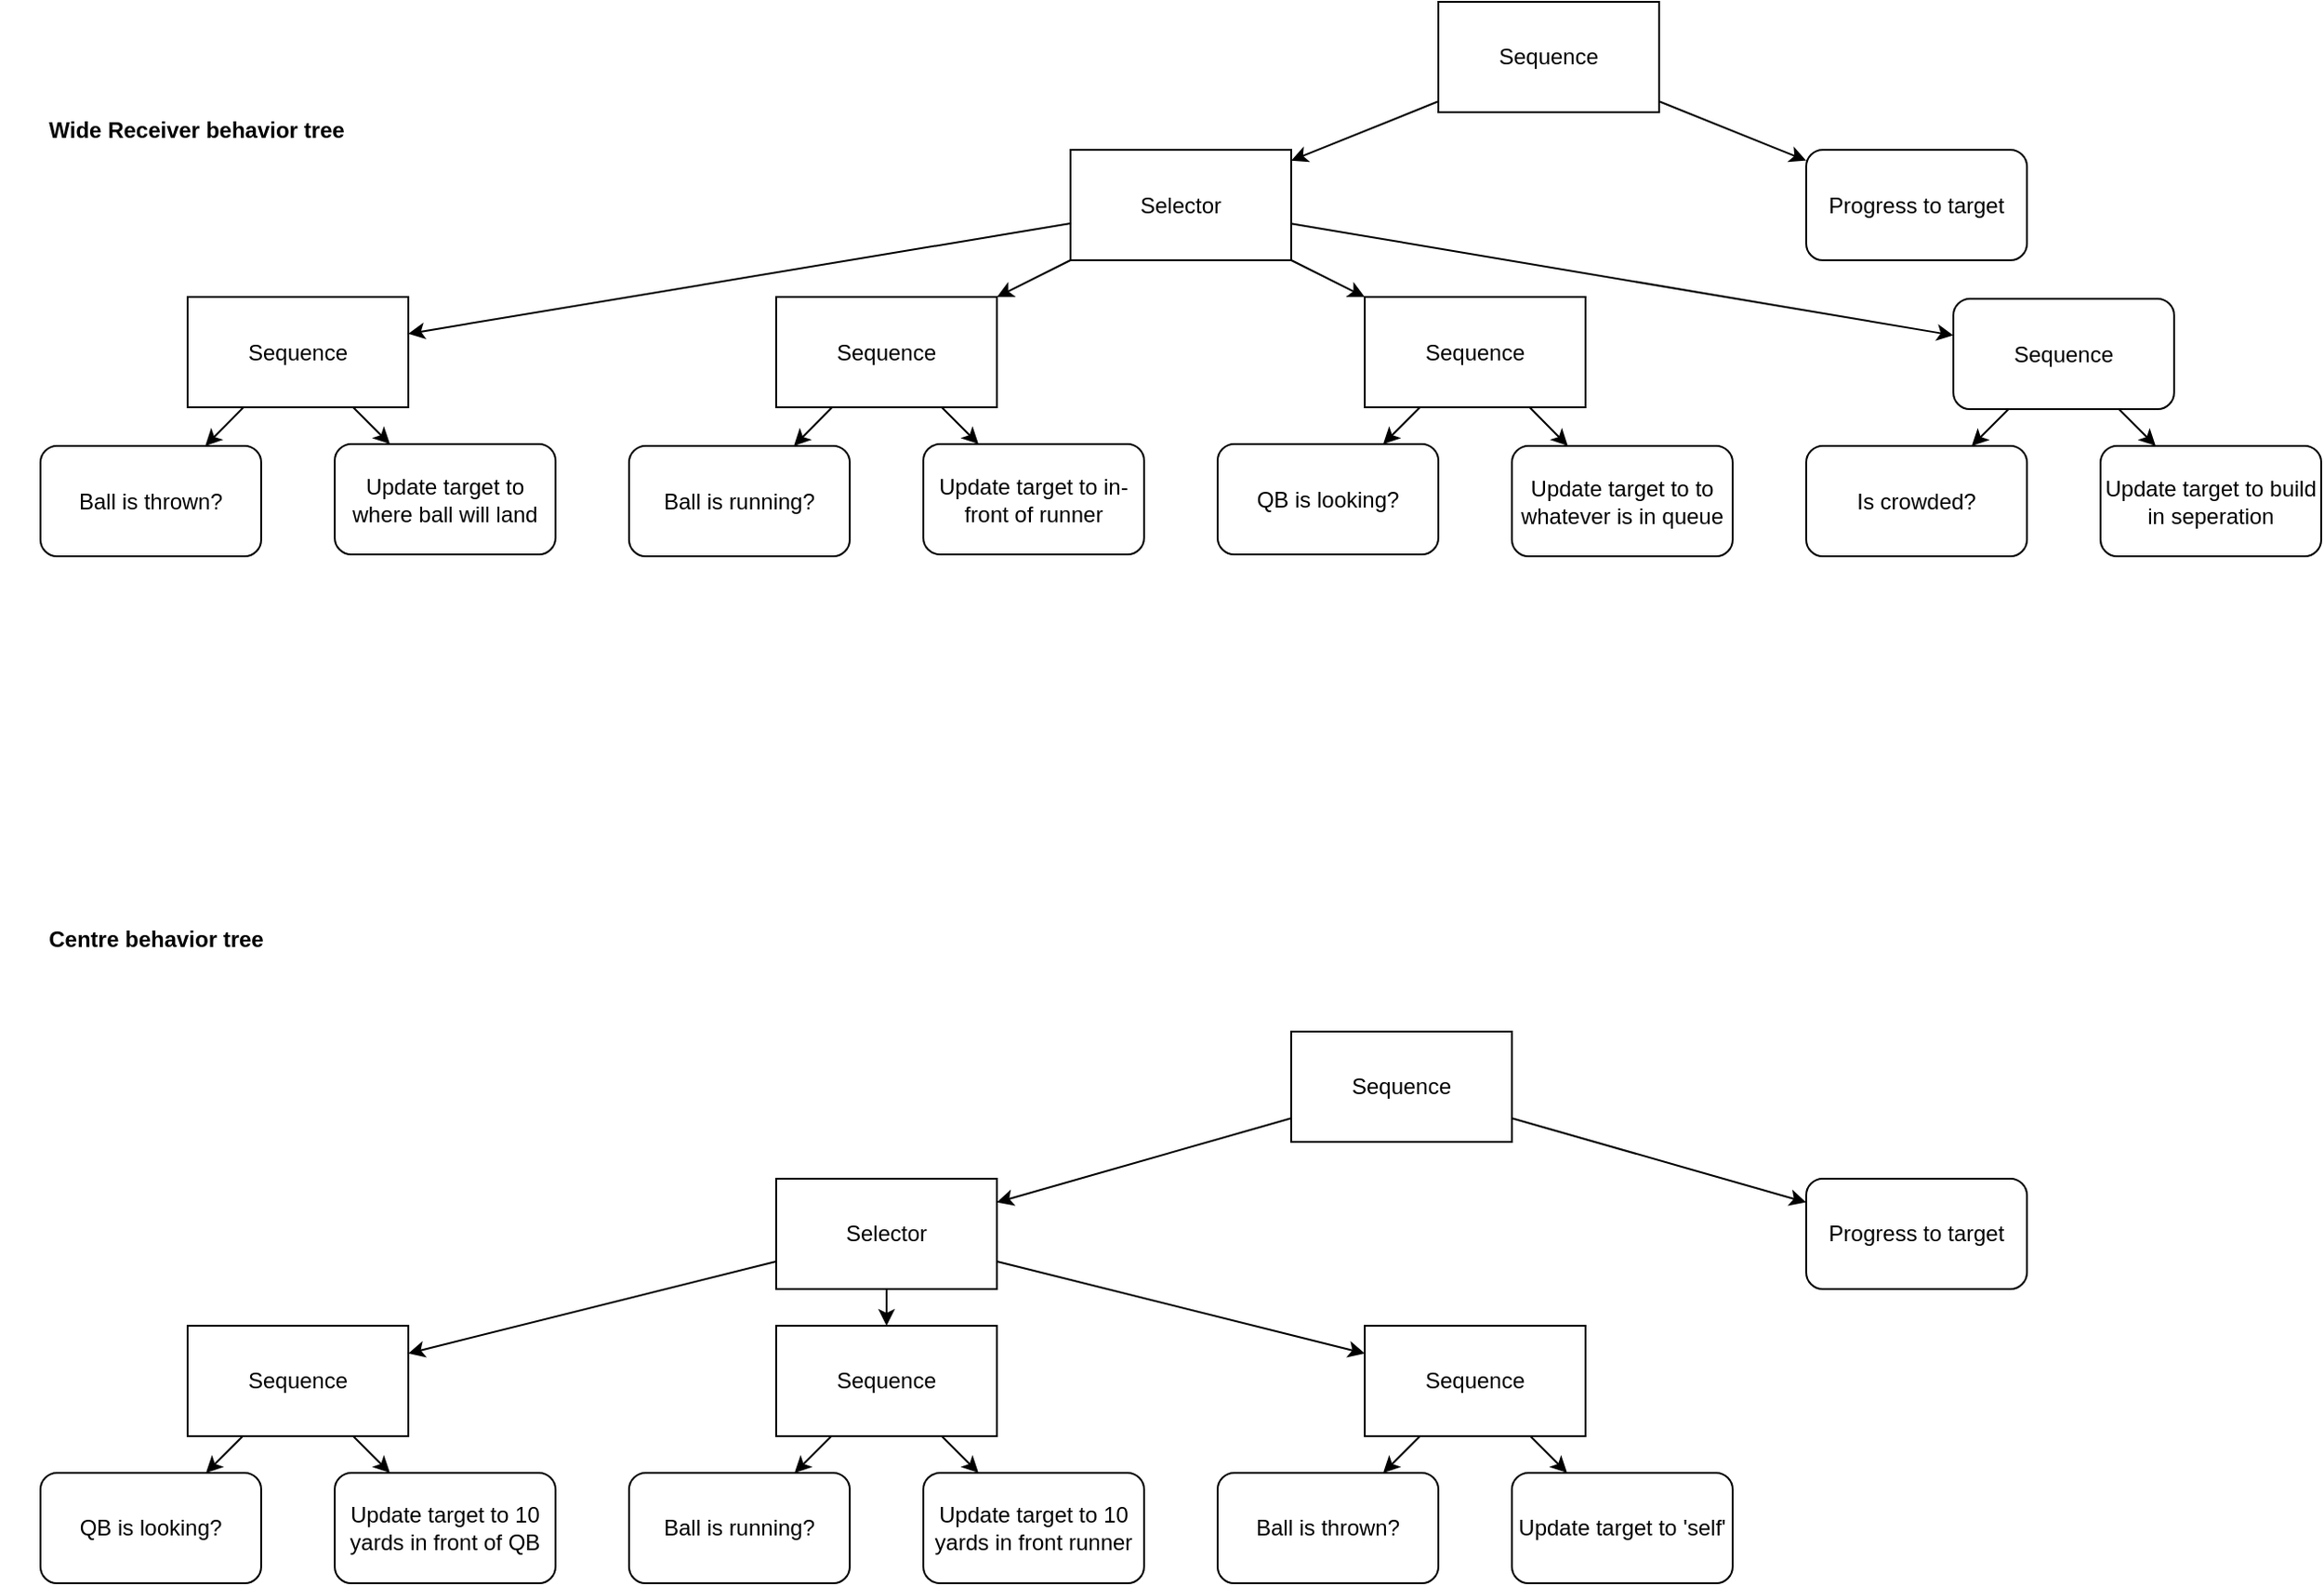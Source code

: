 <mxfile version="14.3.0" type="device" pages="2"><diagram id="C5RBs43oDa-KdzZeNtuy" name="Offense"><mxGraphModel dx="2218" dy="895" grid="1" gridSize="10" guides="1" tooltips="1" connect="1" arrows="1" fold="1" page="1" pageScale="1" pageWidth="827" pageHeight="1169" math="0" shadow="0"><root><mxCell id="WIyWlLk6GJQsqaUBKTNV-0"/><mxCell id="WIyWlLk6GJQsqaUBKTNV-1" parent="WIyWlLk6GJQsqaUBKTNV-0"/><mxCell id="PfkzpcwSp9MZqSx9l2TS-0" value="Wide Receiver behavior tree" style="text;html=1;strokeColor=none;fillColor=none;align=center;verticalAlign=middle;whiteSpace=wrap;rounded=0;fontStyle=1" vertex="1" parent="WIyWlLk6GJQsqaUBKTNV-1"><mxGeometry x="-760" y="260" width="170" height="20" as="geometry"/></mxCell><mxCell id="PfkzpcwSp9MZqSx9l2TS-5" value="" style="endArrow=classic;html=1;" edge="1" parent="WIyWlLk6GJQsqaUBKTNV-1" source="PfkzpcwSp9MZqSx9l2TS-10" target="PfkzpcwSp9MZqSx9l2TS-6"><mxGeometry width="50" height="50" relative="1" as="geometry"><mxPoint x="-350" y="240.5" as="sourcePoint"/><mxPoint x="-310" y="300.5" as="targetPoint"/></mxGeometry></mxCell><mxCell id="PfkzpcwSp9MZqSx9l2TS-6" value="Ball is thrown?" style="rounded=1;whiteSpace=wrap;html=1;" vertex="1" parent="WIyWlLk6GJQsqaUBKTNV-1"><mxGeometry x="-760" y="441.5" width="120" height="60" as="geometry"/></mxCell><mxCell id="PfkzpcwSp9MZqSx9l2TS-7" value="Update target to where ball will land" style="rounded=1;whiteSpace=wrap;html=1;" vertex="1" parent="WIyWlLk6GJQsqaUBKTNV-1"><mxGeometry x="-600" y="440.5" width="120" height="60" as="geometry"/></mxCell><mxCell id="PfkzpcwSp9MZqSx9l2TS-10" value="Sequence" style="rounded=0;whiteSpace=wrap;html=1;" vertex="1" parent="WIyWlLk6GJQsqaUBKTNV-1"><mxGeometry x="-680" y="360.5" width="120" height="60" as="geometry"/></mxCell><mxCell id="PfkzpcwSp9MZqSx9l2TS-11" value="" style="endArrow=classic;html=1;" edge="1" parent="WIyWlLk6GJQsqaUBKTNV-1" source="PfkzpcwSp9MZqSx9l2TS-10" target="PfkzpcwSp9MZqSx9l2TS-7"><mxGeometry width="50" height="50" relative="1" as="geometry"><mxPoint x="-500" y="420.5" as="sourcePoint"/><mxPoint x="-450" y="370.5" as="targetPoint"/></mxGeometry></mxCell><mxCell id="PfkzpcwSp9MZqSx9l2TS-15" value="Progress to target" style="rounded=1;whiteSpace=wrap;html=1;" vertex="1" parent="WIyWlLk6GJQsqaUBKTNV-1"><mxGeometry x="200" y="280.5" width="120" height="60" as="geometry"/></mxCell><mxCell id="PfkzpcwSp9MZqSx9l2TS-16" value="Sequence" style="rounded=0;whiteSpace=wrap;html=1;" vertex="1" parent="WIyWlLk6GJQsqaUBKTNV-1"><mxGeometry y="200" width="120" height="60" as="geometry"/></mxCell><mxCell id="PfkzpcwSp9MZqSx9l2TS-17" value="" style="endArrow=classic;html=1;" edge="1" parent="WIyWlLk6GJQsqaUBKTNV-1" source="PfkzpcwSp9MZqSx9l2TS-16" target="PfkzpcwSp9MZqSx9l2TS-25"><mxGeometry width="50" height="50" relative="1" as="geometry"><mxPoint x="590" y="421.5" as="sourcePoint"/><mxPoint x="480.0" y="377.167" as="targetPoint"/></mxGeometry></mxCell><mxCell id="PfkzpcwSp9MZqSx9l2TS-18" value="" style="endArrow=classic;html=1;" edge="1" parent="WIyWlLk6GJQsqaUBKTNV-1" source="PfkzpcwSp9MZqSx9l2TS-16" target="PfkzpcwSp9MZqSx9l2TS-15"><mxGeometry width="50" height="50" relative="1" as="geometry"><mxPoint x="920" y="301.5" as="sourcePoint"/><mxPoint x="970" y="251.5" as="targetPoint"/></mxGeometry></mxCell><mxCell id="PfkzpcwSp9MZqSx9l2TS-20" value="Update target to in-front of runner" style="rounded=1;whiteSpace=wrap;html=1;" vertex="1" parent="WIyWlLk6GJQsqaUBKTNV-1"><mxGeometry x="-280" y="440.5" width="120" height="60" as="geometry"/></mxCell><mxCell id="PfkzpcwSp9MZqSx9l2TS-21" value="&lt;div&gt;Ball is running?&lt;/div&gt;" style="rounded=1;whiteSpace=wrap;html=1;" vertex="1" parent="WIyWlLk6GJQsqaUBKTNV-1"><mxGeometry x="-440" y="441.5" width="120" height="60" as="geometry"/></mxCell><mxCell id="PfkzpcwSp9MZqSx9l2TS-22" value="Sequence" style="rounded=0;whiteSpace=wrap;html=1;" vertex="1" parent="WIyWlLk6GJQsqaUBKTNV-1"><mxGeometry x="-360" y="360.5" width="120" height="60" as="geometry"/></mxCell><mxCell id="PfkzpcwSp9MZqSx9l2TS-23" value="" style="endArrow=classic;html=1;" edge="1" parent="WIyWlLk6GJQsqaUBKTNV-1" source="PfkzpcwSp9MZqSx9l2TS-22" target="PfkzpcwSp9MZqSx9l2TS-21"><mxGeometry width="50" height="50" relative="1" as="geometry"><mxPoint x="-300" y="600.5" as="sourcePoint"/><mxPoint x="-250" y="550.5" as="targetPoint"/></mxGeometry></mxCell><mxCell id="PfkzpcwSp9MZqSx9l2TS-24" value="" style="endArrow=classic;html=1;" edge="1" parent="WIyWlLk6GJQsqaUBKTNV-1" source="PfkzpcwSp9MZqSx9l2TS-22" target="PfkzpcwSp9MZqSx9l2TS-20"><mxGeometry width="50" height="50" relative="1" as="geometry"><mxPoint x="-340" y="620.5" as="sourcePoint"/><mxPoint x="-290" y="570.5" as="targetPoint"/></mxGeometry></mxCell><mxCell id="PfkzpcwSp9MZqSx9l2TS-25" value="Selector" style="rounded=0;whiteSpace=wrap;html=1;" vertex="1" parent="WIyWlLk6GJQsqaUBKTNV-1"><mxGeometry x="-200" y="280.5" width="120" height="60" as="geometry"/></mxCell><mxCell id="PfkzpcwSp9MZqSx9l2TS-31" value="Is crowded?" style="rounded=1;whiteSpace=wrap;html=1;" vertex="1" parent="WIyWlLk6GJQsqaUBKTNV-1"><mxGeometry x="200" y="441.5" width="120" height="60" as="geometry"/></mxCell><mxCell id="PfkzpcwSp9MZqSx9l2TS-32" value="Update target to build in seperation" style="rounded=1;whiteSpace=wrap;html=1;" vertex="1" parent="WIyWlLk6GJQsqaUBKTNV-1"><mxGeometry x="360" y="441.5" width="120" height="60" as="geometry"/></mxCell><mxCell id="PfkzpcwSp9MZqSx9l2TS-36" value="Sequence" style="rounded=1;whiteSpace=wrap;html=1;" vertex="1" parent="WIyWlLk6GJQsqaUBKTNV-1"><mxGeometry x="280" y="361.5" width="120" height="60" as="geometry"/></mxCell><mxCell id="PfkzpcwSp9MZqSx9l2TS-37" value="" style="endArrow=classic;html=1;" edge="1" parent="WIyWlLk6GJQsqaUBKTNV-1" source="PfkzpcwSp9MZqSx9l2TS-36" target="PfkzpcwSp9MZqSx9l2TS-31"><mxGeometry width="50" height="50" relative="1" as="geometry"><mxPoint x="80" y="551.5" as="sourcePoint"/><mxPoint x="130" y="501.5" as="targetPoint"/></mxGeometry></mxCell><mxCell id="PfkzpcwSp9MZqSx9l2TS-38" value="" style="endArrow=classic;html=1;" edge="1" parent="WIyWlLk6GJQsqaUBKTNV-1" source="PfkzpcwSp9MZqSx9l2TS-36" target="PfkzpcwSp9MZqSx9l2TS-32"><mxGeometry width="50" height="50" relative="1" as="geometry"><mxPoint x="520" y="601.5" as="sourcePoint"/><mxPoint x="570" y="551.5" as="targetPoint"/></mxGeometry></mxCell><mxCell id="PfkzpcwSp9MZqSx9l2TS-39" value="" style="endArrow=classic;html=1;" edge="1" parent="WIyWlLk6GJQsqaUBKTNV-1" source="PfkzpcwSp9MZqSx9l2TS-25" target="PfkzpcwSp9MZqSx9l2TS-10"><mxGeometry width="50" height="50" relative="1" as="geometry"><mxPoint x="-640" y="260" as="sourcePoint"/><mxPoint x="-590" y="210" as="targetPoint"/></mxGeometry></mxCell><mxCell id="PfkzpcwSp9MZqSx9l2TS-40" value="" style="endArrow=classic;html=1;" edge="1" parent="WIyWlLk6GJQsqaUBKTNV-1" source="PfkzpcwSp9MZqSx9l2TS-25" target="PfkzpcwSp9MZqSx9l2TS-22"><mxGeometry width="50" height="50" relative="1" as="geometry"><mxPoint x="-280" y="270" as="sourcePoint"/><mxPoint x="-230" y="220" as="targetPoint"/></mxGeometry></mxCell><mxCell id="PfkzpcwSp9MZqSx9l2TS-42" value="Centre behavior tree" style="text;html=1;strokeColor=none;fillColor=none;align=center;verticalAlign=middle;whiteSpace=wrap;rounded=0;fontStyle=1" vertex="1" parent="WIyWlLk6GJQsqaUBKTNV-1"><mxGeometry x="-782" y="700" width="170" height="20" as="geometry"/></mxCell><mxCell id="PfkzpcwSp9MZqSx9l2TS-43" value="Update target to 10 yards in front of QB" style="rounded=1;whiteSpace=wrap;html=1;" vertex="1" parent="WIyWlLk6GJQsqaUBKTNV-1"><mxGeometry x="-600" y="1000" width="120" height="60" as="geometry"/></mxCell><mxCell id="PfkzpcwSp9MZqSx9l2TS-44" value="Ball is thrown?" style="rounded=1;whiteSpace=wrap;html=1;" vertex="1" parent="WIyWlLk6GJQsqaUBKTNV-1"><mxGeometry x="-120" y="1000" width="120" height="60" as="geometry"/></mxCell><mxCell id="PfkzpcwSp9MZqSx9l2TS-45" value="Sequence" style="rounded=0;whiteSpace=wrap;html=1;" vertex="1" parent="WIyWlLk6GJQsqaUBKTNV-1"><mxGeometry x="-680" y="920" width="120" height="60" as="geometry"/></mxCell><mxCell id="PfkzpcwSp9MZqSx9l2TS-46" value="" style="endArrow=classic;html=1;" edge="1" parent="WIyWlLk6GJQsqaUBKTNV-1" source="PfkzpcwSp9MZqSx9l2TS-45" target="PfkzpcwSp9MZqSx9l2TS-56"><mxGeometry width="50" height="50" relative="1" as="geometry"><mxPoint x="-410" y="960" as="sourcePoint"/><mxPoint x="-360" y="910" as="targetPoint"/></mxGeometry></mxCell><mxCell id="PfkzpcwSp9MZqSx9l2TS-47" value="" style="endArrow=classic;html=1;" edge="1" parent="WIyWlLk6GJQsqaUBKTNV-1" source="PfkzpcwSp9MZqSx9l2TS-45" target="PfkzpcwSp9MZqSx9l2TS-43"><mxGeometry width="50" height="50" relative="1" as="geometry"><mxPoint x="-390" y="990" as="sourcePoint"/><mxPoint x="-340" y="940" as="targetPoint"/></mxGeometry></mxCell><mxCell id="PfkzpcwSp9MZqSx9l2TS-48" value="Ball is running?" style="rounded=1;whiteSpace=wrap;html=1;" vertex="1" parent="WIyWlLk6GJQsqaUBKTNV-1"><mxGeometry x="-440" y="1000" width="120" height="60" as="geometry"/></mxCell><mxCell id="PfkzpcwSp9MZqSx9l2TS-49" value="Update target to 10 yards in front runner" style="rounded=1;whiteSpace=wrap;html=1;" vertex="1" parent="WIyWlLk6GJQsqaUBKTNV-1"><mxGeometry x="-280" y="1000" width="120" height="60" as="geometry"/></mxCell><mxCell id="PfkzpcwSp9MZqSx9l2TS-50" value="Sequence" style="rounded=0;whiteSpace=wrap;html=1;" vertex="1" parent="WIyWlLk6GJQsqaUBKTNV-1"><mxGeometry x="-360" y="920" width="120" height="60" as="geometry"/></mxCell><mxCell id="PfkzpcwSp9MZqSx9l2TS-51" value="" style="endArrow=classic;html=1;" edge="1" parent="WIyWlLk6GJQsqaUBKTNV-1" source="PfkzpcwSp9MZqSx9l2TS-50" target="PfkzpcwSp9MZqSx9l2TS-48"><mxGeometry width="50" height="50" relative="1" as="geometry"><mxPoint x="-380" y="880" as="sourcePoint"/><mxPoint x="-330" y="830" as="targetPoint"/></mxGeometry></mxCell><mxCell id="PfkzpcwSp9MZqSx9l2TS-52" value="" style="endArrow=classic;html=1;" edge="1" parent="WIyWlLk6GJQsqaUBKTNV-1" source="PfkzpcwSp9MZqSx9l2TS-50" target="PfkzpcwSp9MZqSx9l2TS-49"><mxGeometry width="50" height="50" relative="1" as="geometry"><mxPoint x="-280" y="880" as="sourcePoint"/><mxPoint x="-230" y="830" as="targetPoint"/></mxGeometry></mxCell><mxCell id="PfkzpcwSp9MZqSx9l2TS-53" value="Selector" style="rounded=0;whiteSpace=wrap;html=1;" vertex="1" parent="WIyWlLk6GJQsqaUBKTNV-1"><mxGeometry x="-360" y="840" width="120" height="60" as="geometry"/></mxCell><mxCell id="PfkzpcwSp9MZqSx9l2TS-54" value="" style="endArrow=classic;html=1;" edge="1" parent="WIyWlLk6GJQsqaUBKTNV-1" source="PfkzpcwSp9MZqSx9l2TS-53" target="PfkzpcwSp9MZqSx9l2TS-45"><mxGeometry width="50" height="50" relative="1" as="geometry"><mxPoint x="-463" y="800" as="sourcePoint"/><mxPoint x="-413" y="750" as="targetPoint"/></mxGeometry></mxCell><mxCell id="PfkzpcwSp9MZqSx9l2TS-55" value="" style="endArrow=classic;html=1;" edge="1" parent="WIyWlLk6GJQsqaUBKTNV-1" source="PfkzpcwSp9MZqSx9l2TS-53" target="PfkzpcwSp9MZqSx9l2TS-50"><mxGeometry width="50" height="50" relative="1" as="geometry"><mxPoint x="-270" y="830" as="sourcePoint"/><mxPoint x="-220" y="780" as="targetPoint"/></mxGeometry></mxCell><mxCell id="PfkzpcwSp9MZqSx9l2TS-56" value="QB is looking?" style="rounded=1;whiteSpace=wrap;html=1;" vertex="1" parent="WIyWlLk6GJQsqaUBKTNV-1"><mxGeometry x="-760" y="1000" width="120" height="60" as="geometry"/></mxCell><mxCell id="PfkzpcwSp9MZqSx9l2TS-57" value="Update target to 'self'" style="rounded=1;whiteSpace=wrap;html=1;" vertex="1" parent="WIyWlLk6GJQsqaUBKTNV-1"><mxGeometry x="40" y="1000" width="120" height="60" as="geometry"/></mxCell><mxCell id="PfkzpcwSp9MZqSx9l2TS-58" value="Sequence" style="rounded=0;whiteSpace=wrap;html=1;" vertex="1" parent="WIyWlLk6GJQsqaUBKTNV-1"><mxGeometry x="-40" y="920" width="120" height="60" as="geometry"/></mxCell><mxCell id="PfkzpcwSp9MZqSx9l2TS-59" value="" style="endArrow=classic;html=1;" edge="1" parent="WIyWlLk6GJQsqaUBKTNV-1" source="PfkzpcwSp9MZqSx9l2TS-58" target="PfkzpcwSp9MZqSx9l2TS-44"><mxGeometry width="50" height="50" relative="1" as="geometry"><mxPoint x="-80" y="900" as="sourcePoint"/><mxPoint x="-30" y="850" as="targetPoint"/></mxGeometry></mxCell><mxCell id="PfkzpcwSp9MZqSx9l2TS-60" value="" style="endArrow=classic;html=1;" edge="1" parent="WIyWlLk6GJQsqaUBKTNV-1" source="PfkzpcwSp9MZqSx9l2TS-58" target="PfkzpcwSp9MZqSx9l2TS-57"><mxGeometry width="50" height="50" relative="1" as="geometry"><mxPoint x="30" y="880" as="sourcePoint"/><mxPoint x="80" y="830" as="targetPoint"/></mxGeometry></mxCell><mxCell id="PfkzpcwSp9MZqSx9l2TS-61" value="" style="endArrow=classic;html=1;" edge="1" parent="WIyWlLk6GJQsqaUBKTNV-1" source="PfkzpcwSp9MZqSx9l2TS-53" target="PfkzpcwSp9MZqSx9l2TS-58"><mxGeometry width="50" height="50" relative="1" as="geometry"><mxPoint x="-160" y="850" as="sourcePoint"/><mxPoint x="-110" y="800" as="targetPoint"/></mxGeometry></mxCell><mxCell id="S2zwQ7Mu6EcaHH1MeSVn-0" value="Progress to target" style="rounded=1;whiteSpace=wrap;html=1;" vertex="1" parent="WIyWlLk6GJQsqaUBKTNV-1"><mxGeometry x="200" y="840" width="120" height="60" as="geometry"/></mxCell><mxCell id="S2zwQ7Mu6EcaHH1MeSVn-1" value="Sequence" style="rounded=0;whiteSpace=wrap;html=1;" vertex="1" parent="WIyWlLk6GJQsqaUBKTNV-1"><mxGeometry x="-80" y="760" width="120" height="60" as="geometry"/></mxCell><mxCell id="S2zwQ7Mu6EcaHH1MeSVn-2" value="" style="endArrow=classic;html=1;" edge="1" parent="WIyWlLk6GJQsqaUBKTNV-1" source="S2zwQ7Mu6EcaHH1MeSVn-1" target="PfkzpcwSp9MZqSx9l2TS-53"><mxGeometry width="50" height="50" relative="1" as="geometry"><mxPoint x="-290" y="800" as="sourcePoint"/><mxPoint x="-240" y="750" as="targetPoint"/></mxGeometry></mxCell><mxCell id="S2zwQ7Mu6EcaHH1MeSVn-3" value="" style="endArrow=classic;html=1;" edge="1" parent="WIyWlLk6GJQsqaUBKTNV-1" source="S2zwQ7Mu6EcaHH1MeSVn-1" target="S2zwQ7Mu6EcaHH1MeSVn-0"><mxGeometry width="50" height="50" relative="1" as="geometry"><mxPoint x="120" y="810" as="sourcePoint"/><mxPoint x="170" y="760" as="targetPoint"/></mxGeometry></mxCell><mxCell id="S2zwQ7Mu6EcaHH1MeSVn-5" value="QB is looking?" style="rounded=1;whiteSpace=wrap;html=1;" vertex="1" parent="WIyWlLk6GJQsqaUBKTNV-1"><mxGeometry x="-120" y="440.5" width="120" height="60" as="geometry"/></mxCell><mxCell id="S2zwQ7Mu6EcaHH1MeSVn-6" value="Update target to to whatever is in queue" style="rounded=1;whiteSpace=wrap;html=1;" vertex="1" parent="WIyWlLk6GJQsqaUBKTNV-1"><mxGeometry x="40" y="441.5" width="120" height="60" as="geometry"/></mxCell><mxCell id="S2zwQ7Mu6EcaHH1MeSVn-7" value="Sequence" style="rounded=0;whiteSpace=wrap;html=1;" vertex="1" parent="WIyWlLk6GJQsqaUBKTNV-1"><mxGeometry x="-40" y="360.5" width="120" height="60" as="geometry"/></mxCell><mxCell id="S2zwQ7Mu6EcaHH1MeSVn-8" value="" style="endArrow=classic;html=1;" edge="1" parent="WIyWlLk6GJQsqaUBKTNV-1" source="S2zwQ7Mu6EcaHH1MeSVn-7" target="S2zwQ7Mu6EcaHH1MeSVn-5"><mxGeometry width="50" height="50" relative="1" as="geometry"><mxPoint x="-100" y="330" as="sourcePoint"/><mxPoint x="-50" y="280" as="targetPoint"/></mxGeometry></mxCell><mxCell id="S2zwQ7Mu6EcaHH1MeSVn-9" value="" style="endArrow=classic;html=1;" edge="1" parent="WIyWlLk6GJQsqaUBKTNV-1" source="S2zwQ7Mu6EcaHH1MeSVn-7" target="S2zwQ7Mu6EcaHH1MeSVn-6"><mxGeometry width="50" height="50" relative="1" as="geometry"><mxPoint x="20" y="330" as="sourcePoint"/><mxPoint x="70" y="280" as="targetPoint"/></mxGeometry></mxCell><mxCell id="S2zwQ7Mu6EcaHH1MeSVn-10" value="" style="endArrow=classic;html=1;" edge="1" parent="WIyWlLk6GJQsqaUBKTNV-1" source="PfkzpcwSp9MZqSx9l2TS-25" target="S2zwQ7Mu6EcaHH1MeSVn-7"><mxGeometry width="50" height="50" relative="1" as="geometry"><mxPoint x="-130" y="250" as="sourcePoint"/><mxPoint x="-80" y="200" as="targetPoint"/></mxGeometry></mxCell><mxCell id="S2zwQ7Mu6EcaHH1MeSVn-15" value="" style="endArrow=classic;html=1;" edge="1" parent="WIyWlLk6GJQsqaUBKTNV-1" source="PfkzpcwSp9MZqSx9l2TS-25" target="PfkzpcwSp9MZqSx9l2TS-36"><mxGeometry width="50" height="50" relative="1" as="geometry"><mxPoint x="170" y="230" as="sourcePoint"/><mxPoint x="360.0" y="381.929" as="targetPoint"/></mxGeometry></mxCell></root></mxGraphModel></diagram><diagram id="pV_Q7t6mUJG9ROzydzHq" name="Defense"><mxGraphModel dx="2032" dy="761" grid="1" gridSize="10" guides="1" tooltips="1" connect="1" arrows="1" fold="1" page="1" pageScale="1" pageWidth="850" pageHeight="1100" math="0" shadow="0"><root><mxCell id="oKep_YtYC3kpeujKBaF3-0"/><mxCell id="oKep_YtYC3kpeujKBaF3-1" parent="oKep_YtYC3kpeujKBaF3-0"/><mxCell id="8IKR5DklzcEy4vJ69mXl-0" value="Cornerback behavior tree" style="text;html=1;strokeColor=none;fillColor=none;align=center;verticalAlign=middle;whiteSpace=wrap;rounded=0;fontStyle=1" vertex="1" parent="oKep_YtYC3kpeujKBaF3-1"><mxGeometry x="-800" y="60" width="130" height="20" as="geometry"/></mxCell><mxCell id="A_MoF59TXM5KWTWEh0_x-0" value="Determine closest active WR" style="rounded=1;whiteSpace=wrap;html=1;" vertex="1" parent="oKep_YtYC3kpeujKBaF3-1"><mxGeometry x="-760" y="360" width="120" height="60" as="geometry"/></mxCell><mxCell id="A_MoF59TXM5KWTWEh0_x-1" value="Update target to that WR" style="rounded=1;whiteSpace=wrap;html=1;" vertex="1" parent="oKep_YtYC3kpeujKBaF3-1"><mxGeometry x="-600" y="360" width="120" height="60" as="geometry"/></mxCell><mxCell id="A_MoF59TXM5KWTWEh0_x-2" value="Progress to target" style="rounded=1;whiteSpace=wrap;html=1;" vertex="1" parent="oKep_YtYC3kpeujKBaF3-1"><mxGeometry x="-440" y="360" width="120" height="60" as="geometry"/></mxCell></root></mxGraphModel></diagram></mxfile>